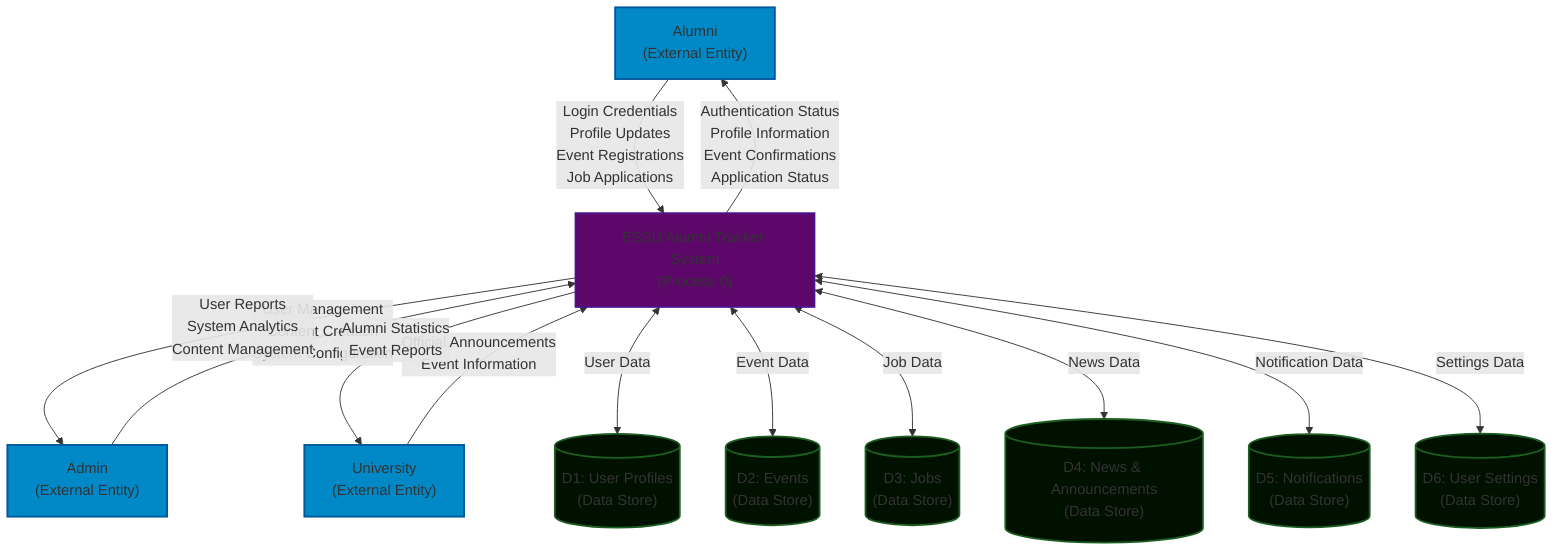 graph TD
    %% External Entities (rectangles in proper DFD)
    Alumni["Alumni<br/>(External Entity)"]
    Admin["Admin<br/>(External Entity)"]
    University["University<br/>(External Entity)"]
    %% Employer["Employer<br/>(External Entity)"]
    
    %% Main Process (circle in proper DFD)
    MainProcess["ESSU Alumni Tracker System<br/>(Process 0)"]
    
    %% Data Stores (open rectangles in proper DFD)
    UserDB[("D1: User Profiles<br/>(Data Store)")]
    EventDB[("D2: Events<br/>(Data Store)")]
    JobDB[("D3: Jobs<br/>(Data Store)")]
    NewsDB[("D4: News & Announcements<br/>(Data Store)")]
    NotificationDB[("D5: Notifications<br/>(Data Store)")]
    SettingsDB[("D6: User Settings<br/>(Data Store)")]
    
    %% Data Flows from External Entities to Process
    Alumni -->|"Login Credentials<br/>Profile Updates<br/>Event Registrations<br/>Job Applications"| MainProcess
    Admin -->|"User Management<br/>Content Creation<br/>System Configuration"| MainProcess
    University -->|"Official Announcements<br/>Event Information"| MainProcess
    %% Employer -->|"Job Postings<br/>Application Reviews"| MainProcess
    
    %% Data Flows from Process to External Entities
    MainProcess -->|"Authentication Status<br/>Profile Information<br/>Event Confirmations<br/>Application Status"| Alumni
    MainProcess -->|"User Reports<br/>System Analytics<br/>Content Management"| Admin
    MainProcess -->|"Alumni Statistics<br/>Event Reports"| University
    %% MainProcess -->|"Candidate Profiles<br/>Application Details"| Employer
    
    %% Data Flows between Process and Data Stores
    MainProcess <-->|"User Data"| UserDB
    MainProcess <-->|"Event Data"| EventDB
    MainProcess <-->|"Job Data"| JobDB
    MainProcess <-->|"News Data"| NewsDB
    MainProcess <-->|"Notification Data"| NotificationDB
    MainProcess <-->|"Settings Data"| SettingsDB
    
    %% Styling for clarity
    classDef entity fill:#0088C7FF,stroke:#01579b,stroke-width:2px
    classDef process fill:#5E076BFF,stroke:#4a148c,stroke-width:2px
    classDef datastore fill:#001100FF,stroke:#1b5e20,stroke-width:2px
    
    class Alumni,Admin,University,Employer entity
    class MainProcess process
    class UserDB,EventDB,JobDB,NewsDB,NotificationDB,SettingsDB datastore